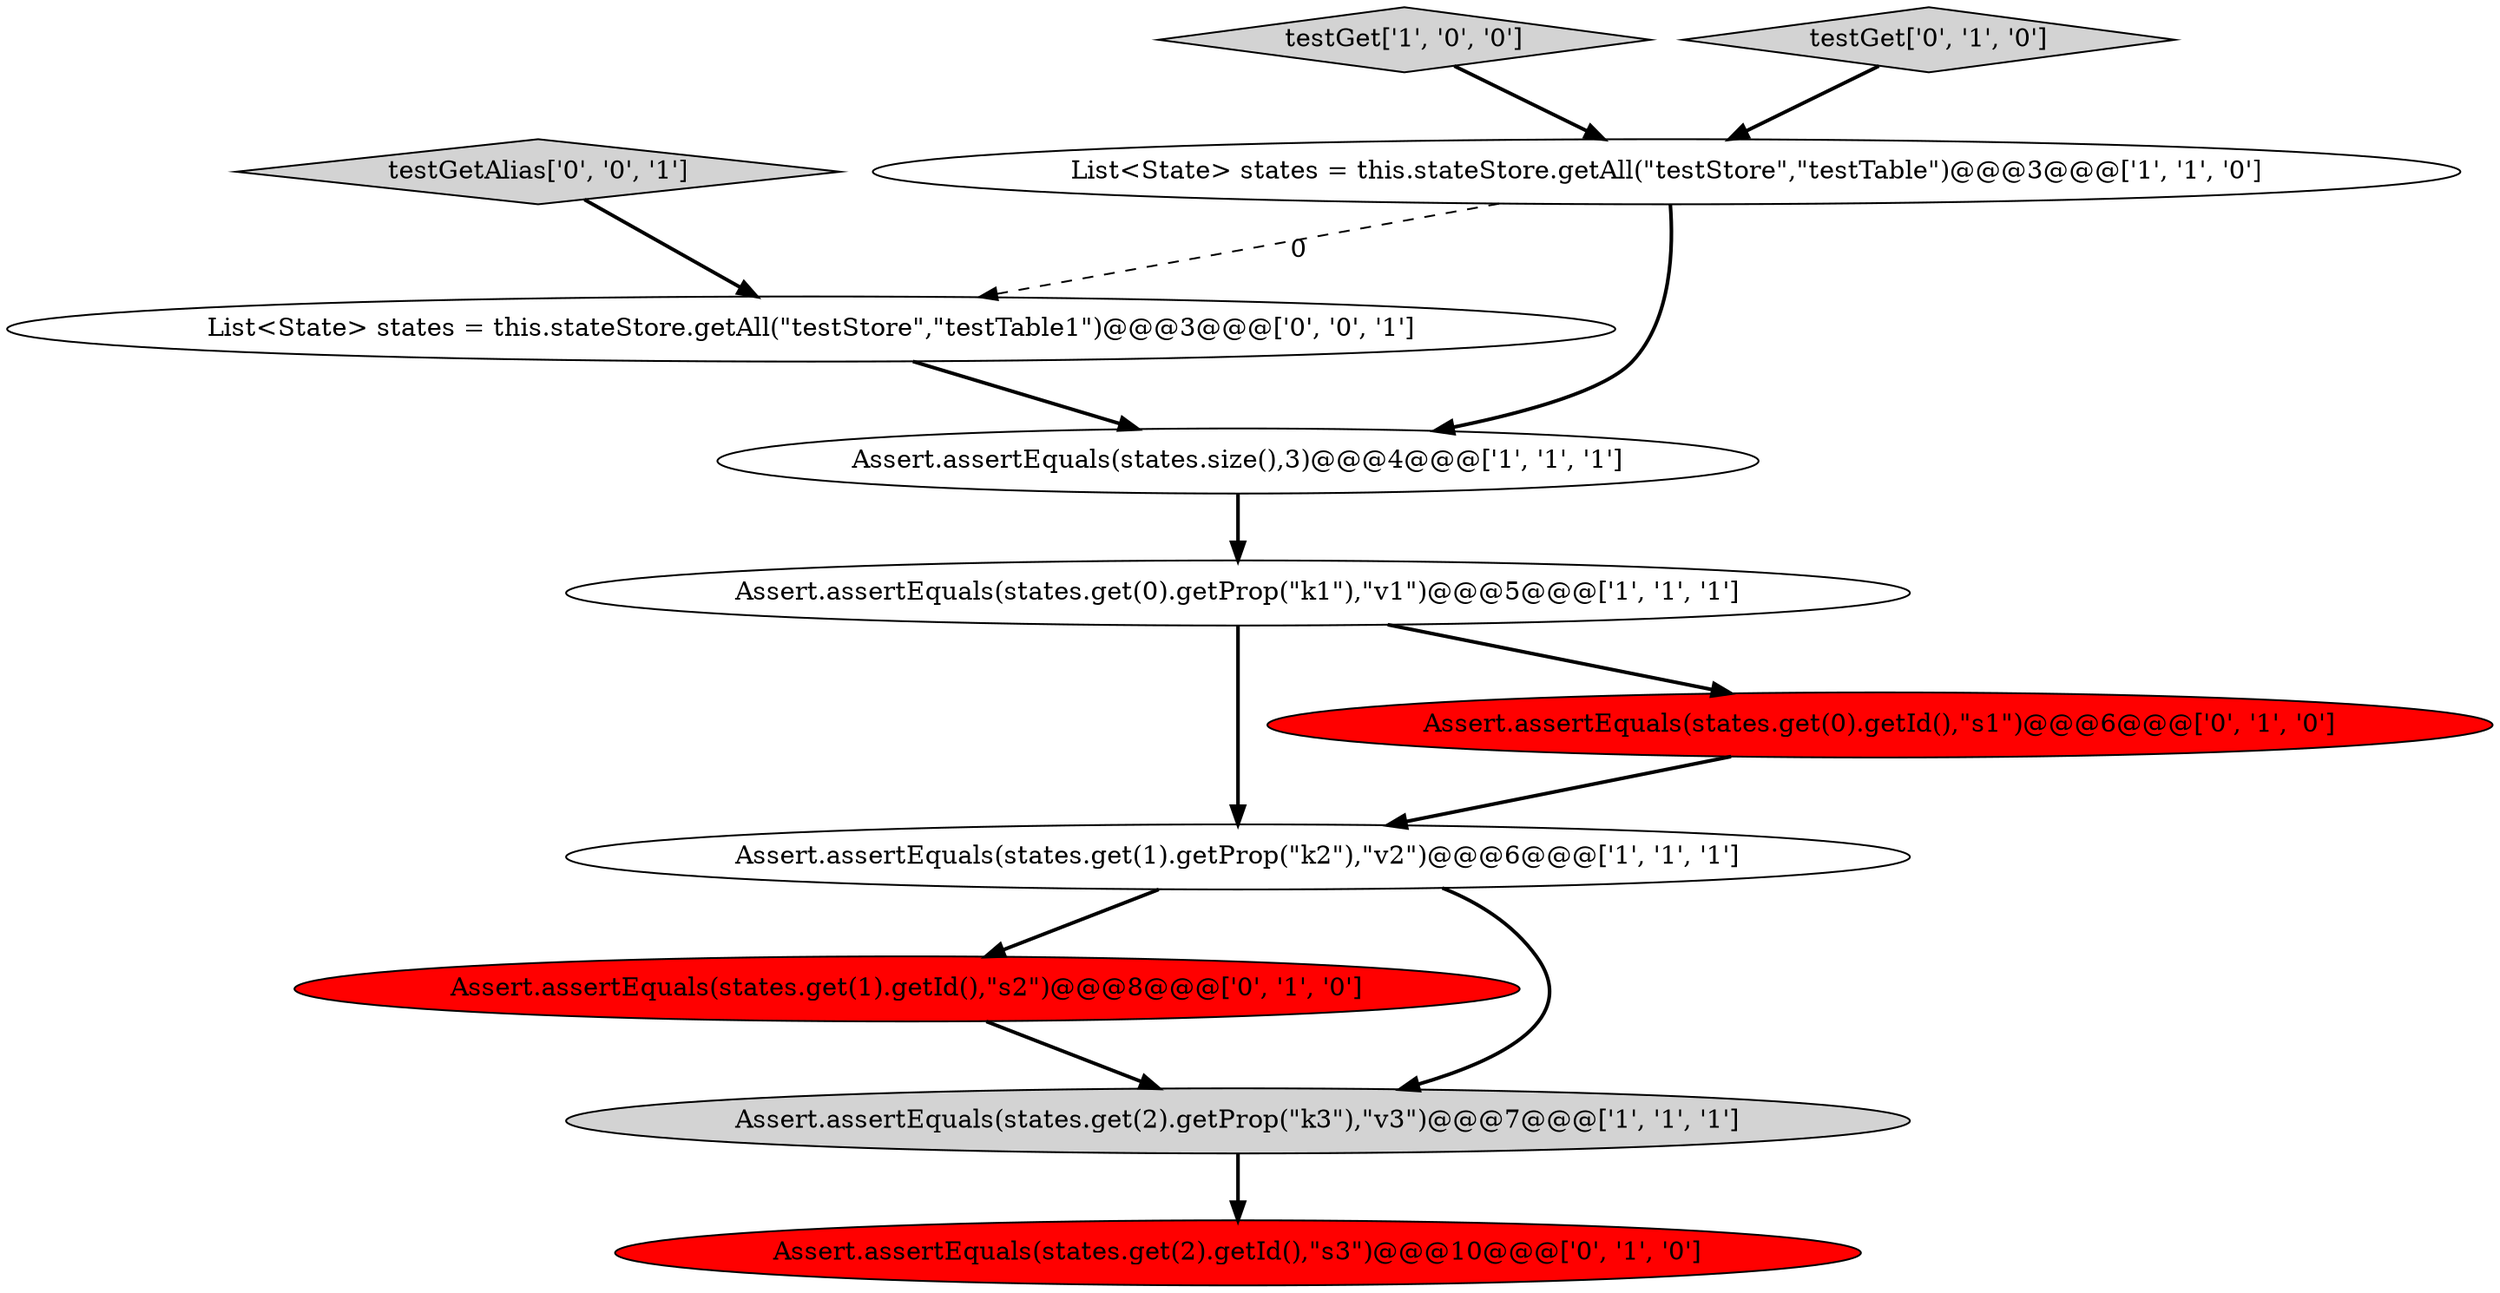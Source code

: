 digraph {
6 [style = filled, label = "Assert.assertEquals(states.get(1).getId(),\"s2\")@@@8@@@['0', '1', '0']", fillcolor = red, shape = ellipse image = "AAA1AAABBB2BBB"];
5 [style = filled, label = "Assert.assertEquals(states.get(1).getProp(\"k2\"),\"v2\")@@@6@@@['1', '1', '1']", fillcolor = white, shape = ellipse image = "AAA0AAABBB1BBB"];
4 [style = filled, label = "Assert.assertEquals(states.get(0).getProp(\"k1\"),\"v1\")@@@5@@@['1', '1', '1']", fillcolor = white, shape = ellipse image = "AAA0AAABBB1BBB"];
3 [style = filled, label = "Assert.assertEquals(states.size(),3)@@@4@@@['1', '1', '1']", fillcolor = white, shape = ellipse image = "AAA0AAABBB1BBB"];
1 [style = filled, label = "List<State> states = this.stateStore.getAll(\"testStore\",\"testTable\")@@@3@@@['1', '1', '0']", fillcolor = white, shape = ellipse image = "AAA0AAABBB1BBB"];
9 [style = filled, label = "Assert.assertEquals(states.get(0).getId(),\"s1\")@@@6@@@['0', '1', '0']", fillcolor = red, shape = ellipse image = "AAA1AAABBB2BBB"];
11 [style = filled, label = "testGetAlias['0', '0', '1']", fillcolor = lightgray, shape = diamond image = "AAA0AAABBB3BBB"];
0 [style = filled, label = "testGet['1', '0', '0']", fillcolor = lightgray, shape = diamond image = "AAA0AAABBB1BBB"];
2 [style = filled, label = "Assert.assertEquals(states.get(2).getProp(\"k3\"),\"v3\")@@@7@@@['1', '1', '1']", fillcolor = lightgray, shape = ellipse image = "AAA0AAABBB1BBB"];
7 [style = filled, label = "testGet['0', '1', '0']", fillcolor = lightgray, shape = diamond image = "AAA0AAABBB2BBB"];
8 [style = filled, label = "Assert.assertEquals(states.get(2).getId(),\"s3\")@@@10@@@['0', '1', '0']", fillcolor = red, shape = ellipse image = "AAA1AAABBB2BBB"];
10 [style = filled, label = "List<State> states = this.stateStore.getAll(\"testStore\",\"testTable1\")@@@3@@@['0', '0', '1']", fillcolor = white, shape = ellipse image = "AAA0AAABBB3BBB"];
1->3 [style = bold, label=""];
9->5 [style = bold, label=""];
4->9 [style = bold, label=""];
10->3 [style = bold, label=""];
5->2 [style = bold, label=""];
7->1 [style = bold, label=""];
1->10 [style = dashed, label="0"];
5->6 [style = bold, label=""];
11->10 [style = bold, label=""];
4->5 [style = bold, label=""];
3->4 [style = bold, label=""];
0->1 [style = bold, label=""];
2->8 [style = bold, label=""];
6->2 [style = bold, label=""];
}
